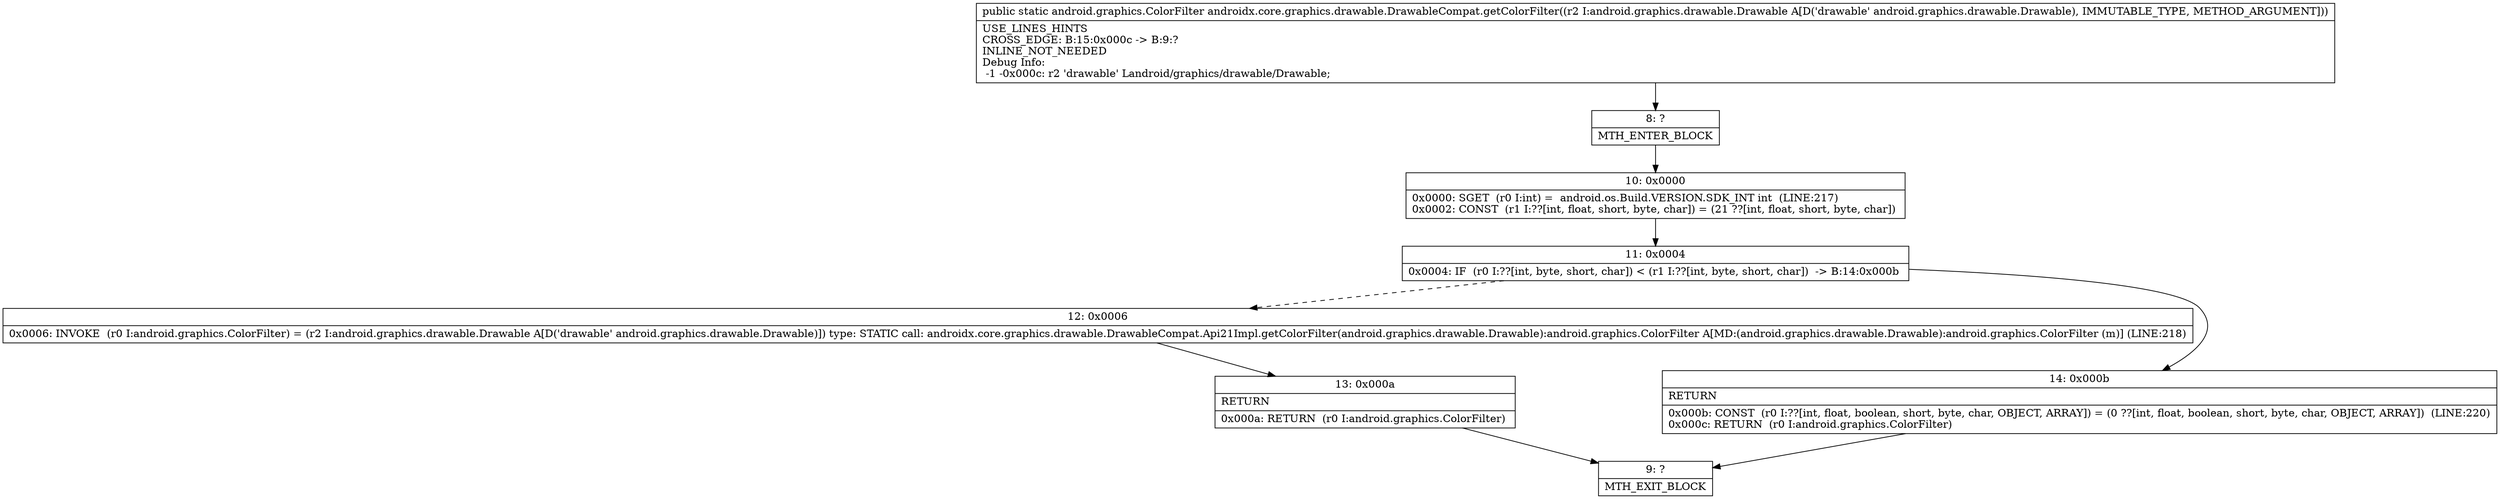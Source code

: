 digraph "CFG forandroidx.core.graphics.drawable.DrawableCompat.getColorFilter(Landroid\/graphics\/drawable\/Drawable;)Landroid\/graphics\/ColorFilter;" {
Node_8 [shape=record,label="{8\:\ ?|MTH_ENTER_BLOCK\l}"];
Node_10 [shape=record,label="{10\:\ 0x0000|0x0000: SGET  (r0 I:int) =  android.os.Build.VERSION.SDK_INT int  (LINE:217)\l0x0002: CONST  (r1 I:??[int, float, short, byte, char]) = (21 ??[int, float, short, byte, char]) \l}"];
Node_11 [shape=record,label="{11\:\ 0x0004|0x0004: IF  (r0 I:??[int, byte, short, char]) \< (r1 I:??[int, byte, short, char])  \-\> B:14:0x000b \l}"];
Node_12 [shape=record,label="{12\:\ 0x0006|0x0006: INVOKE  (r0 I:android.graphics.ColorFilter) = (r2 I:android.graphics.drawable.Drawable A[D('drawable' android.graphics.drawable.Drawable)]) type: STATIC call: androidx.core.graphics.drawable.DrawableCompat.Api21Impl.getColorFilter(android.graphics.drawable.Drawable):android.graphics.ColorFilter A[MD:(android.graphics.drawable.Drawable):android.graphics.ColorFilter (m)] (LINE:218)\l}"];
Node_13 [shape=record,label="{13\:\ 0x000a|RETURN\l|0x000a: RETURN  (r0 I:android.graphics.ColorFilter) \l}"];
Node_9 [shape=record,label="{9\:\ ?|MTH_EXIT_BLOCK\l}"];
Node_14 [shape=record,label="{14\:\ 0x000b|RETURN\l|0x000b: CONST  (r0 I:??[int, float, boolean, short, byte, char, OBJECT, ARRAY]) = (0 ??[int, float, boolean, short, byte, char, OBJECT, ARRAY])  (LINE:220)\l0x000c: RETURN  (r0 I:android.graphics.ColorFilter) \l}"];
MethodNode[shape=record,label="{public static android.graphics.ColorFilter androidx.core.graphics.drawable.DrawableCompat.getColorFilter((r2 I:android.graphics.drawable.Drawable A[D('drawable' android.graphics.drawable.Drawable), IMMUTABLE_TYPE, METHOD_ARGUMENT]))  | USE_LINES_HINTS\lCROSS_EDGE: B:15:0x000c \-\> B:9:?\lINLINE_NOT_NEEDED\lDebug Info:\l  \-1 \-0x000c: r2 'drawable' Landroid\/graphics\/drawable\/Drawable;\l}"];
MethodNode -> Node_8;Node_8 -> Node_10;
Node_10 -> Node_11;
Node_11 -> Node_12[style=dashed];
Node_11 -> Node_14;
Node_12 -> Node_13;
Node_13 -> Node_9;
Node_14 -> Node_9;
}

